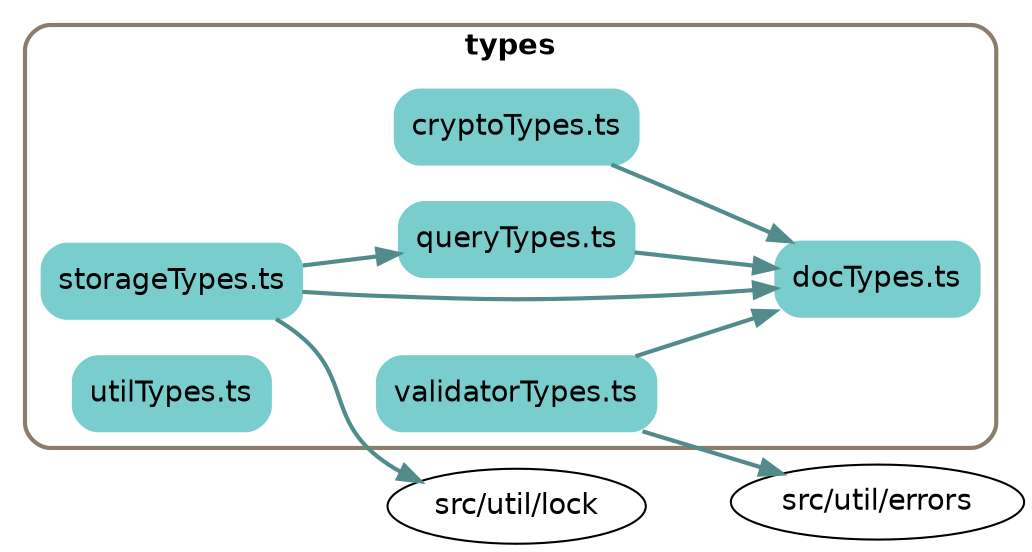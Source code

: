 
digraph G {
    //splines=line;
    //splines=polyline;
    splines=true;
    rankdir=LR;
    //newrank=true;
    compound=true;
    graph [fontname = "helvetica"];  // dpi=72
    node [fontname = "helvetica"];
    edge [fontname = "helvetica"];
    
    // files in their folder clusters

    subgraph cluster9440927136 {
        label=<<b>types</b>>;
        style="rounded";
        color=bisque4;
        penwidth=2;
                
        "src/types/cryptoTypes.ts" [label="cryptoTypes.ts", shape=rectangle; style="rounded,filled"; color=darkslategray3];
        "src/types/docTypes.ts" [label="docTypes.ts", shape=rectangle; style="rounded,filled"; color=darkslategray3];
        "src/types/queryTypes.ts" [label="queryTypes.ts", shape=rectangle; style="rounded,filled"; color=darkslategray3];
        "src/types/storageTypes.ts" [label="storageTypes.ts", shape=rectangle; style="rounded,filled"; color=darkslategray3];
        "src/types/utilTypes.ts" [label="utilTypes.ts", shape=rectangle; style="rounded,filled"; color=darkslategray3];
        "src/types/validatorTypes.ts" [label="validatorTypes.ts", shape=rectangle; style="rounded,filled"; color=darkslategray3];
    }

    // edges between files
    "src/types/cryptoTypes.ts" -> "src/types/docTypes.ts" [penwidth=2; color=darkslategray4];
    "src/types/queryTypes.ts" -> "src/types/docTypes.ts" [penwidth=2; color=darkslategray4];
    "src/types/storageTypes.ts" -> "src/types/docTypes.ts" [penwidth=2; color=darkslategray4];
    "src/types/storageTypes.ts" -> "src/types/queryTypes.ts" [penwidth=2; color=darkslategray4];
    "src/types/storageTypes.ts" -> "src/util/lock" [penwidth=2; color=darkslategray4];
    "src/types/validatorTypes.ts" -> "src/types/docTypes.ts" [penwidth=2; color=darkslategray4];
    "src/types/validatorTypes.ts" -> "src/util/errors" [penwidth=2; color=darkslategray4];

}
